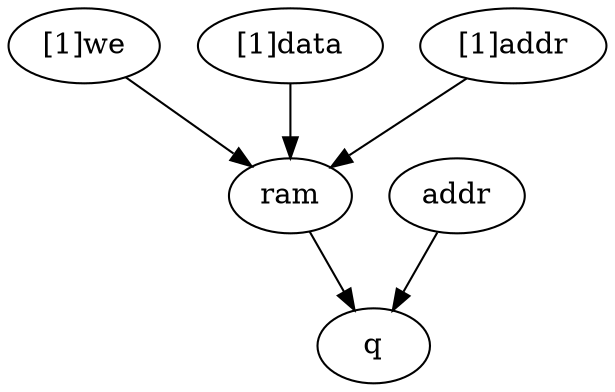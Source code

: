 strict digraph "" {
	"[1]we"	[complexity=5,
		importance=0.737705102713,
		rank=0.147541020543];
	ram	[complexity=3,
		importance=0.60655765407,
		rank=0.20218588469];
	"[1]we" -> ram;
	addr	[complexity=3,
		importance=0.442622997646,
		rank=0.147540999215];
	q	[complexity=0,
		importance=0.311475549003,
		rank=0.0];
	addr -> q;
	ram -> q;
	"[1]data"	[complexity=6,
		importance=0.737705102713,
		rank=0.122950850452];
	"[1]data" -> ram;
	"[1]addr"	[complexity=5,
		importance=0.737705102713,
		rank=0.147541020543];
	"[1]addr" -> ram;
}
